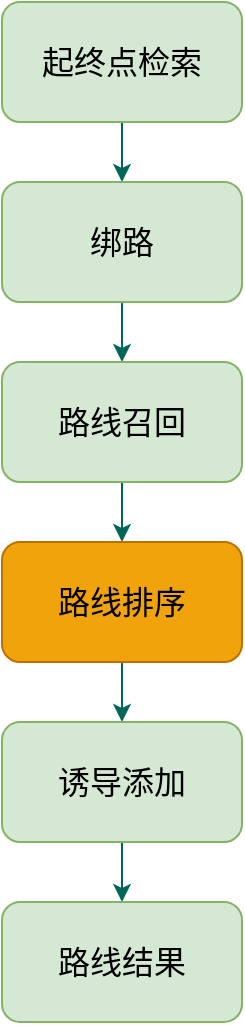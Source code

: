 <mxfile version="14.9.6" type="github"><diagram id="YDkePF4XrB84cPxHPYRn" name="Page-1"><mxGraphModel dx="893" dy="620" grid="0" gridSize="10" guides="1" tooltips="1" connect="1" arrows="1" fold="1" page="1" pageScale="1" pageWidth="827" pageHeight="1169" math="0" shadow="0"><root><mxCell id="0"/><mxCell id="1" parent="0"/><mxCell id="irzVgJFwgadu4KT55nbP-12" style="edgeStyle=orthogonalEdgeStyle;rounded=1;orthogonalLoop=1;jettySize=auto;html=1;exitX=0.5;exitY=1;exitDx=0;exitDy=0;entryX=0.5;entryY=0;entryDx=0;entryDy=0;fontColor=#5C5C5C;strokeColor=#006658;fillColor=#21C0A5;" edge="1" parent="1" source="irzVgJFwgadu4KT55nbP-1" target="irzVgJFwgadu4KT55nbP-5"><mxGeometry relative="1" as="geometry"/></mxCell><mxCell id="irzVgJFwgadu4KT55nbP-1" value="起终点检索" style="whiteSpace=wrap;html=1;fillColor=#d5e8d4;strokeColor=#82b366;fontSize=16;rounded=1;" vertex="1" parent="1"><mxGeometry x="320" y="120" width="120" height="60" as="geometry"/></mxCell><mxCell id="irzVgJFwgadu4KT55nbP-13" style="edgeStyle=orthogonalEdgeStyle;rounded=1;orthogonalLoop=1;jettySize=auto;html=1;exitX=0.5;exitY=1;exitDx=0;exitDy=0;entryX=0.5;entryY=0;entryDx=0;entryDy=0;fontColor=#5C5C5C;strokeColor=#006658;fillColor=#21C0A5;" edge="1" parent="1" source="irzVgJFwgadu4KT55nbP-5" target="irzVgJFwgadu4KT55nbP-7"><mxGeometry relative="1" as="geometry"/></mxCell><mxCell id="irzVgJFwgadu4KT55nbP-5" value="绑路" style="whiteSpace=wrap;html=1;fillColor=#d5e8d4;strokeColor=#82b366;fontSize=16;rounded=1;" vertex="1" parent="1"><mxGeometry x="320" y="210" width="120" height="60" as="geometry"/></mxCell><mxCell id="irzVgJFwgadu4KT55nbP-14" style="edgeStyle=orthogonalEdgeStyle;rounded=1;orthogonalLoop=1;jettySize=auto;html=1;exitX=0.5;exitY=1;exitDx=0;exitDy=0;entryX=0.5;entryY=0;entryDx=0;entryDy=0;fontColor=#5C5C5C;strokeColor=#006658;fillColor=#21C0A5;" edge="1" parent="1" source="irzVgJFwgadu4KT55nbP-7" target="irzVgJFwgadu4KT55nbP-8"><mxGeometry relative="1" as="geometry"/></mxCell><mxCell id="irzVgJFwgadu4KT55nbP-7" value="路线召回" style="whiteSpace=wrap;html=1;fillColor=#d5e8d4;strokeColor=#82b366;fontSize=16;rounded=1;" vertex="1" parent="1"><mxGeometry x="320" y="300" width="120" height="60" as="geometry"/></mxCell><mxCell id="irzVgJFwgadu4KT55nbP-16" style="edgeStyle=orthogonalEdgeStyle;rounded=1;orthogonalLoop=1;jettySize=auto;html=1;exitX=0.5;exitY=1;exitDx=0;exitDy=0;entryX=0.5;entryY=0;entryDx=0;entryDy=0;fontColor=#5C5C5C;strokeColor=#006658;fillColor=#21C0A5;" edge="1" parent="1" source="irzVgJFwgadu4KT55nbP-8" target="irzVgJFwgadu4KT55nbP-9"><mxGeometry relative="1" as="geometry"/></mxCell><mxCell id="irzVgJFwgadu4KT55nbP-8" value="路线排序" style="whiteSpace=wrap;html=1;fillColor=#f0a30a;strokeColor=#BD7000;fontSize=16;rounded=1;fontColor=#000000;" vertex="1" parent="1"><mxGeometry x="320" y="390" width="120" height="60" as="geometry"/></mxCell><mxCell id="irzVgJFwgadu4KT55nbP-17" style="edgeStyle=orthogonalEdgeStyle;rounded=1;orthogonalLoop=1;jettySize=auto;html=1;exitX=0.5;exitY=1;exitDx=0;exitDy=0;entryX=0.5;entryY=0;entryDx=0;entryDy=0;fontColor=#5C5C5C;strokeColor=#006658;fillColor=#21C0A5;" edge="1" parent="1" source="irzVgJFwgadu4KT55nbP-9" target="irzVgJFwgadu4KT55nbP-11"><mxGeometry relative="1" as="geometry"/></mxCell><mxCell id="irzVgJFwgadu4KT55nbP-9" value="诱导添加" style="whiteSpace=wrap;html=1;fillColor=#d5e8d4;strokeColor=#82b366;fontSize=16;rounded=1;" vertex="1" parent="1"><mxGeometry x="320" y="480" width="120" height="60" as="geometry"/></mxCell><mxCell id="irzVgJFwgadu4KT55nbP-11" value="路线结果" style="whiteSpace=wrap;html=1;fillColor=#d5e8d4;strokeColor=#82b366;fontSize=16;rounded=1;" vertex="1" parent="1"><mxGeometry x="320" y="570" width="120" height="60" as="geometry"/></mxCell></root></mxGraphModel></diagram></mxfile>